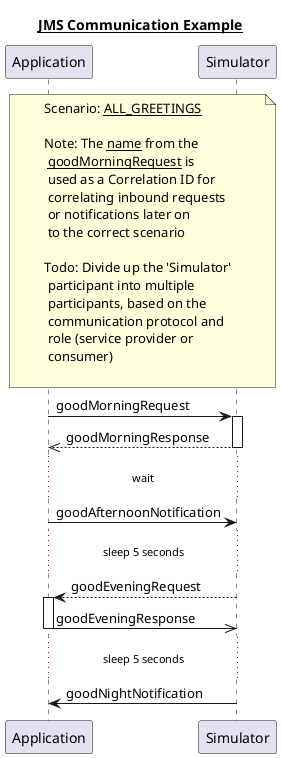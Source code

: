 @startuml

title __JMS Communication Example__

participant "Application" as Application
participant "Simulator" as Simulator

note over Application, Simulator
Scenario: __ALL_GREETINGS__

Note: The __name__ from the
 __goodMorningRequest__ is
 used as a Correlation ID for
 correlating inbound requests
 or notifications later on
 to the correct scenario

Todo: Divide up the 'Simulator'
 participant into multiple
 participants, based on the
 communication protocol and
 role (service provider or
 consumer)

end note

Application -> Simulator : goodMorningRequest
activate Simulator
Simulator -->> Application : goodMorningResponse
deactivate Simulator

... wait ...
Application -> Simulator : goodAfternoonNotification

... sleep 5 seconds ...

Simulator --> Application : goodEveningRequest
activate Application
Application ->> Simulator : goodEveningResponse
deactivate Application

... sleep 5 seconds ...

Simulator -> Application : goodNightNotification

@enduml